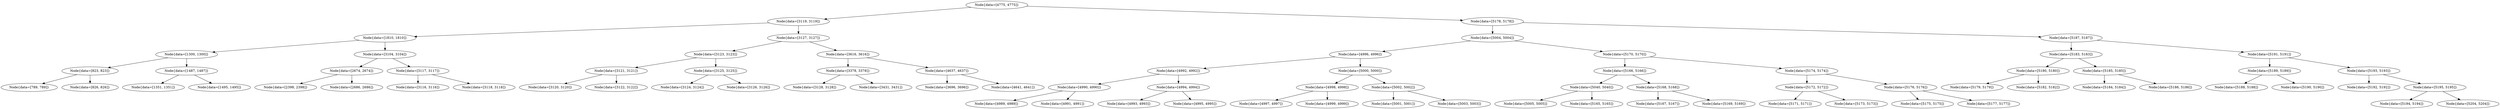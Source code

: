 digraph G{
2087801930 [label="Node{data=[4775, 4775]}"]
2087801930 -> 1491273988
1491273988 [label="Node{data=[3119, 3119]}"]
1491273988 -> 403396932
403396932 [label="Node{data=[1810, 1810]}"]
403396932 -> 1659983633
1659983633 [label="Node{data=[1300, 1300]}"]
1659983633 -> 341089281
341089281 [label="Node{data=[823, 823]}"]
341089281 -> 1413418150
1413418150 [label="Node{data=[789, 789]}"]
341089281 -> 381468188
381468188 [label="Node{data=[826, 826]}"]
1659983633 -> 2124229125
2124229125 [label="Node{data=[1487, 1487]}"]
2124229125 -> 1310262595
1310262595 [label="Node{data=[1351, 1351]}"]
2124229125 -> 1659857434
1659857434 [label="Node{data=[1495, 1495]}"]
403396932 -> 290481157
290481157 [label="Node{data=[3104, 3104]}"]
290481157 -> 101361960
101361960 [label="Node{data=[2674, 2674]}"]
101361960 -> 12556215
12556215 [label="Node{data=[2398, 2398]}"]
101361960 -> 429494784
429494784 [label="Node{data=[2686, 2686]}"]
290481157 -> 192658810
192658810 [label="Node{data=[3117, 3117]}"]
192658810 -> 1491801812
1491801812 [label="Node{data=[3116, 3116]}"]
192658810 -> 605364305
605364305 [label="Node{data=[3118, 3118]}"]
1491273988 -> 1900658497
1900658497 [label="Node{data=[3127, 3127]}"]
1900658497 -> 655314047
655314047 [label="Node{data=[3123, 3123]}"]
655314047 -> 668120060
668120060 [label="Node{data=[3121, 3121]}"]
668120060 -> 709363967
709363967 [label="Node{data=[3120, 3120]}"]
668120060 -> 382146880
382146880 [label="Node{data=[3122, 3122]}"]
655314047 -> 1266078547
1266078547 [label="Node{data=[3125, 3125]}"]
1266078547 -> 2039071890
2039071890 [label="Node{data=[3124, 3124]}"]
1266078547 -> 325854380
325854380 [label="Node{data=[3126, 3126]}"]
1900658497 -> 1036989080
1036989080 [label="Node{data=[3616, 3616]}"]
1036989080 -> 1088324153
1088324153 [label="Node{data=[3378, 3378]}"]
1088324153 -> 2009363428
2009363428 [label="Node{data=[3128, 3128]}"]
1088324153 -> 100622580
100622580 [label="Node{data=[3431, 3431]}"]
1036989080 -> 1096866081
1096866081 [label="Node{data=[4637, 4637]}"]
1096866081 -> 1964725374
1964725374 [label="Node{data=[3696, 3696]}"]
1096866081 -> 563364458
563364458 [label="Node{data=[4641, 4641]}"]
2087801930 -> 1595047532
1595047532 [label="Node{data=[5178, 5178]}"]
1595047532 -> 419171710
419171710 [label="Node{data=[5004, 5004]}"]
419171710 -> 929764027
929764027 [label="Node{data=[4996, 4996]}"]
929764027 -> 879722798
879722798 [label="Node{data=[4992, 4992]}"]
879722798 -> 2017618129
2017618129 [label="Node{data=[4990, 4990]}"]
2017618129 -> 2952538
2952538 [label="Node{data=[4989, 4989]}"]
2017618129 -> 1874602286
1874602286 [label="Node{data=[4991, 4991]}"]
879722798 -> 655532806
655532806 [label="Node{data=[4994, 4994]}"]
655532806 -> 1283277781
1283277781 [label="Node{data=[4993, 4993]}"]
655532806 -> 617795805
617795805 [label="Node{data=[4995, 4995]}"]
929764027 -> 707356720
707356720 [label="Node{data=[5000, 5000]}"]
707356720 -> 412214496
412214496 [label="Node{data=[4998, 4998]}"]
412214496 -> 1045721036
1045721036 [label="Node{data=[4997, 4997]}"]
412214496 -> 204608739
204608739 [label="Node{data=[4999, 4999]}"]
707356720 -> 1841006013
1841006013 [label="Node{data=[5002, 5002]}"]
1841006013 -> 2056968718
2056968718 [label="Node{data=[5001, 5001]}"]
1841006013 -> 1739448478
1739448478 [label="Node{data=[5003, 5003]}"]
419171710 -> 2065982852
2065982852 [label="Node{data=[5170, 5170]}"]
2065982852 -> 1241743664
1241743664 [label="Node{data=[5166, 5166]}"]
1241743664 -> 1717922004
1717922004 [label="Node{data=[5040, 5040]}"]
1717922004 -> 1850006934
1850006934 [label="Node{data=[5005, 5005]}"]
1717922004 -> 915705247
915705247 [label="Node{data=[5165, 5165]}"]
1241743664 -> 1623752828
1623752828 [label="Node{data=[5168, 5168]}"]
1623752828 -> 765880185
765880185 [label="Node{data=[5167, 5167]}"]
1623752828 -> 1707517750
1707517750 [label="Node{data=[5169, 5169]}"]
2065982852 -> 2007774820
2007774820 [label="Node{data=[5174, 5174]}"]
2007774820 -> 1396937613
1396937613 [label="Node{data=[5172, 5172]}"]
1396937613 -> 1304472371
1304472371 [label="Node{data=[5171, 5171]}"]
1396937613 -> 502221482
502221482 [label="Node{data=[5173, 5173]}"]
2007774820 -> 199643237
199643237 [label="Node{data=[5176, 5176]}"]
199643237 -> 1148609903
1148609903 [label="Node{data=[5175, 5175]}"]
199643237 -> 212326369
212326369 [label="Node{data=[5177, 5177]}"]
1595047532 -> 1811572421
1811572421 [label="Node{data=[5187, 5187]}"]
1811572421 -> 1378252455
1378252455 [label="Node{data=[5183, 5183]}"]
1378252455 -> 621554833
621554833 [label="Node{data=[5180, 5180]}"]
621554833 -> 396820238
396820238 [label="Node{data=[5179, 5179]}"]
621554833 -> 802324337
802324337 [label="Node{data=[5182, 5182]}"]
1378252455 -> 1319155554
1319155554 [label="Node{data=[5185, 5185]}"]
1319155554 -> 168587907
168587907 [label="Node{data=[5184, 5184]}"]
1319155554 -> 712159811
712159811 [label="Node{data=[5186, 5186]}"]
1811572421 -> 375880075
375880075 [label="Node{data=[5191, 5191]}"]
375880075 -> 1563940738
1563940738 [label="Node{data=[5189, 5189]}"]
1563940738 -> 877018829
877018829 [label="Node{data=[5188, 5188]}"]
1563940738 -> 194605740
194605740 [label="Node{data=[5190, 5190]}"]
375880075 -> 648018293
648018293 [label="Node{data=[5193, 5193]}"]
648018293 -> 1165468131
1165468131 [label="Node{data=[5192, 5192]}"]
648018293 -> 1086480342
1086480342 [label="Node{data=[5195, 5195]}"]
1086480342 -> 940400
940400 [label="Node{data=[5194, 5194]}"]
1086480342 -> 1493392469
1493392469 [label="Node{data=[5204, 5204]}"]
}